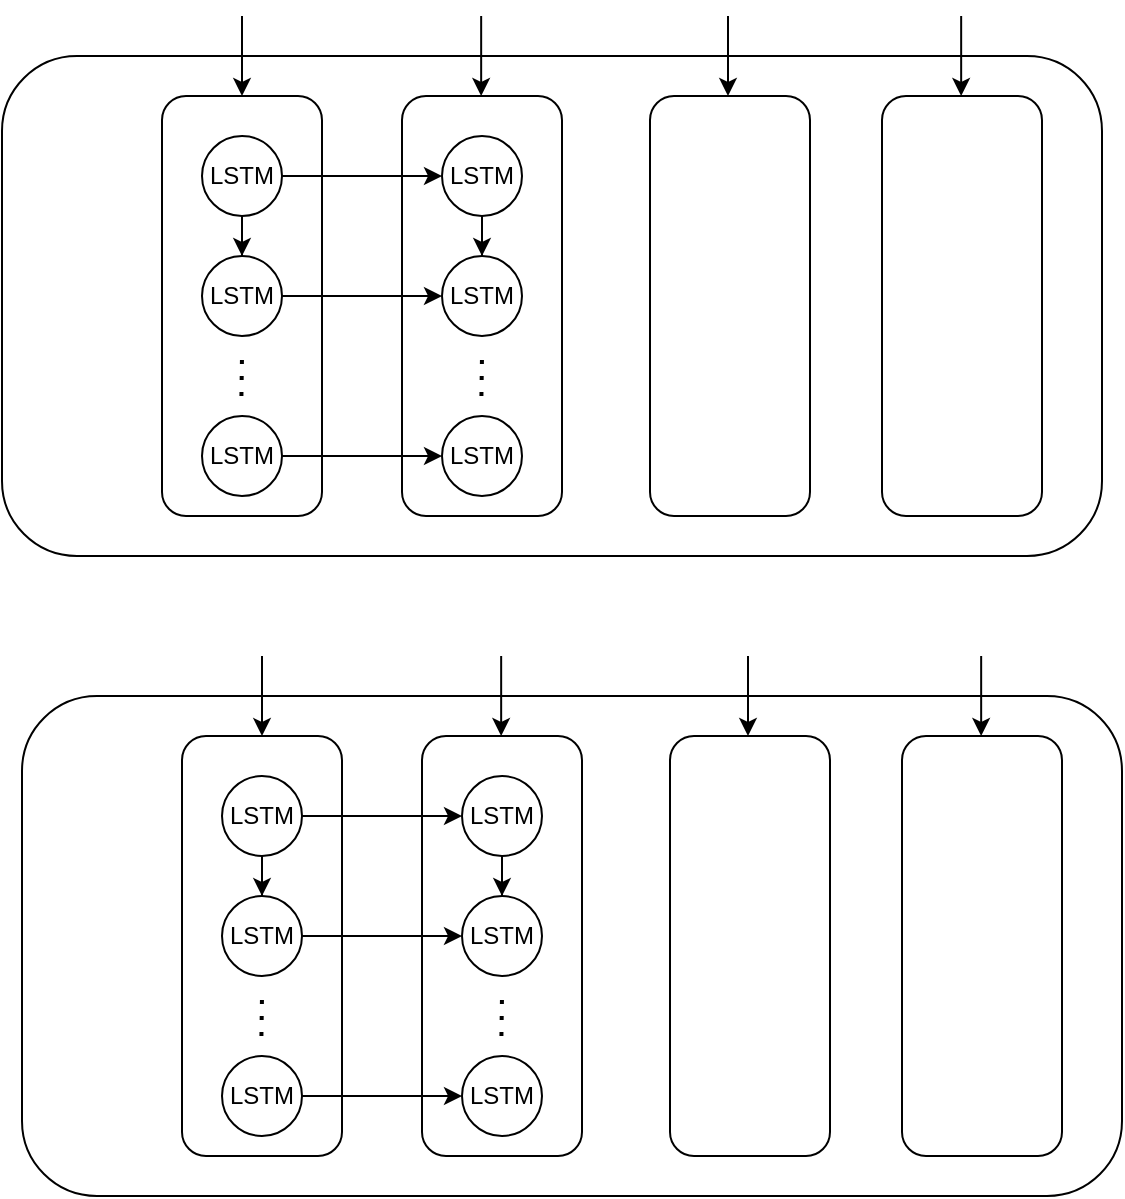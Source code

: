 <mxfile version="14.4.4" type="github">
  <diagram id="JIANmT2nnOIBF4YDTT5s" name="第 1 页">
    <mxGraphModel dx="1673" dy="944" grid="1" gridSize="10" guides="1" tooltips="1" connect="1" arrows="1" fold="1" page="1" pageScale="1" pageWidth="827" pageHeight="1169" math="0" shadow="0">
      <root>
        <mxCell id="0" />
        <mxCell id="1" parent="0" />
        <mxCell id="ffXGzlUsW7iirdP9C00W-28" value="" style="rounded=1;whiteSpace=wrap;html=1;fillColor=none;" vertex="1" parent="1">
          <mxGeometry x="50" y="70" width="550" height="250" as="geometry" />
        </mxCell>
        <mxCell id="ffXGzlUsW7iirdP9C00W-2" value="" style="rounded=1;whiteSpace=wrap;html=1;" vertex="1" parent="1">
          <mxGeometry x="130" y="90" width="80" height="210" as="geometry" />
        </mxCell>
        <mxCell id="ffXGzlUsW7iirdP9C00W-6" value="" style="edgeStyle=orthogonalEdgeStyle;rounded=0;orthogonalLoop=1;jettySize=auto;html=1;" edge="1" parent="1" source="ffXGzlUsW7iirdP9C00W-1" target="ffXGzlUsW7iirdP9C00W-4">
          <mxGeometry relative="1" as="geometry" />
        </mxCell>
        <mxCell id="ffXGzlUsW7iirdP9C00W-1" value="LSTM" style="ellipse;whiteSpace=wrap;html=1;aspect=fixed;" vertex="1" parent="1">
          <mxGeometry x="150" y="110" width="40" height="40" as="geometry" />
        </mxCell>
        <mxCell id="ffXGzlUsW7iirdP9C00W-3" value="&lt;span&gt;LSTM&lt;/span&gt;" style="ellipse;whiteSpace=wrap;html=1;aspect=fixed;" vertex="1" parent="1">
          <mxGeometry x="150" y="250" width="40" height="40" as="geometry" />
        </mxCell>
        <mxCell id="ffXGzlUsW7iirdP9C00W-4" value="&lt;span&gt;LSTM&lt;/span&gt;" style="ellipse;whiteSpace=wrap;html=1;aspect=fixed;" vertex="1" parent="1">
          <mxGeometry x="150" y="170" width="40" height="40" as="geometry" />
        </mxCell>
        <mxCell id="ffXGzlUsW7iirdP9C00W-5" value="" style="endArrow=none;dashed=1;html=1;dashPattern=1 3;strokeWidth=2;" edge="1" parent="1">
          <mxGeometry width="50" height="50" relative="1" as="geometry">
            <mxPoint x="169.71" y="240" as="sourcePoint" />
            <mxPoint x="170" y="220" as="targetPoint" />
          </mxGeometry>
        </mxCell>
        <mxCell id="ffXGzlUsW7iirdP9C00W-7" value="" style="rounded=1;whiteSpace=wrap;html=1;" vertex="1" parent="1">
          <mxGeometry x="250" y="90" width="80" height="210" as="geometry" />
        </mxCell>
        <mxCell id="ffXGzlUsW7iirdP9C00W-8" value="" style="edgeStyle=orthogonalEdgeStyle;rounded=0;orthogonalLoop=1;jettySize=auto;html=1;" edge="1" parent="1" source="ffXGzlUsW7iirdP9C00W-9" target="ffXGzlUsW7iirdP9C00W-11">
          <mxGeometry relative="1" as="geometry" />
        </mxCell>
        <mxCell id="ffXGzlUsW7iirdP9C00W-9" value="LSTM" style="ellipse;whiteSpace=wrap;html=1;aspect=fixed;" vertex="1" parent="1">
          <mxGeometry x="270" y="110" width="40" height="40" as="geometry" />
        </mxCell>
        <mxCell id="ffXGzlUsW7iirdP9C00W-10" value="&lt;span&gt;LSTM&lt;/span&gt;" style="ellipse;whiteSpace=wrap;html=1;aspect=fixed;" vertex="1" parent="1">
          <mxGeometry x="270" y="250" width="40" height="40" as="geometry" />
        </mxCell>
        <mxCell id="ffXGzlUsW7iirdP9C00W-11" value="&lt;span&gt;LSTM&lt;/span&gt;" style="ellipse;whiteSpace=wrap;html=1;aspect=fixed;" vertex="1" parent="1">
          <mxGeometry x="270" y="170" width="40" height="40" as="geometry" />
        </mxCell>
        <mxCell id="ffXGzlUsW7iirdP9C00W-12" value="" style="endArrow=none;dashed=1;html=1;dashPattern=1 3;strokeWidth=2;" edge="1" parent="1">
          <mxGeometry width="50" height="50" relative="1" as="geometry">
            <mxPoint x="289.71" y="240" as="sourcePoint" />
            <mxPoint x="290" y="220" as="targetPoint" />
          </mxGeometry>
        </mxCell>
        <mxCell id="ffXGzlUsW7iirdP9C00W-13" value="" style="edgeStyle=orthogonalEdgeStyle;rounded=0;orthogonalLoop=1;jettySize=auto;html=1;" edge="1" parent="1" source="ffXGzlUsW7iirdP9C00W-1" target="ffXGzlUsW7iirdP9C00W-9">
          <mxGeometry relative="1" as="geometry" />
        </mxCell>
        <mxCell id="ffXGzlUsW7iirdP9C00W-14" value="" style="edgeStyle=orthogonalEdgeStyle;rounded=0;orthogonalLoop=1;jettySize=auto;html=1;" edge="1" parent="1" source="ffXGzlUsW7iirdP9C00W-4" target="ffXGzlUsW7iirdP9C00W-11">
          <mxGeometry relative="1" as="geometry" />
        </mxCell>
        <mxCell id="ffXGzlUsW7iirdP9C00W-15" value="" style="edgeStyle=orthogonalEdgeStyle;rounded=0;orthogonalLoop=1;jettySize=auto;html=1;" edge="1" parent="1" source="ffXGzlUsW7iirdP9C00W-3" target="ffXGzlUsW7iirdP9C00W-10">
          <mxGeometry relative="1" as="geometry" />
        </mxCell>
        <mxCell id="ffXGzlUsW7iirdP9C00W-22" value="" style="rounded=1;whiteSpace=wrap;html=1;" vertex="1" parent="1">
          <mxGeometry x="374" y="90" width="80" height="210" as="geometry" />
        </mxCell>
        <mxCell id="ffXGzlUsW7iirdP9C00W-23" value="" style="rounded=1;whiteSpace=wrap;html=1;" vertex="1" parent="1">
          <mxGeometry x="490" y="90" width="80" height="210" as="geometry" />
        </mxCell>
        <mxCell id="ffXGzlUsW7iirdP9C00W-24" value="" style="endArrow=classic;html=1;entryX=0.5;entryY=0;entryDx=0;entryDy=0;" edge="1" parent="1" target="ffXGzlUsW7iirdP9C00W-2">
          <mxGeometry width="50" height="50" relative="1" as="geometry">
            <mxPoint x="170" y="50" as="sourcePoint" />
            <mxPoint x="510" y="190" as="targetPoint" />
          </mxGeometry>
        </mxCell>
        <mxCell id="ffXGzlUsW7iirdP9C00W-25" value="" style="endArrow=classic;html=1;entryX=0.5;entryY=0;entryDx=0;entryDy=0;" edge="1" parent="1">
          <mxGeometry width="50" height="50" relative="1" as="geometry">
            <mxPoint x="289.58" y="50" as="sourcePoint" />
            <mxPoint x="289.58" y="90" as="targetPoint" />
          </mxGeometry>
        </mxCell>
        <mxCell id="ffXGzlUsW7iirdP9C00W-26" value="" style="endArrow=classic;html=1;entryX=0.5;entryY=0;entryDx=0;entryDy=0;" edge="1" parent="1">
          <mxGeometry width="50" height="50" relative="1" as="geometry">
            <mxPoint x="413" y="50" as="sourcePoint" />
            <mxPoint x="413" y="90" as="targetPoint" />
          </mxGeometry>
        </mxCell>
        <mxCell id="ffXGzlUsW7iirdP9C00W-27" value="" style="endArrow=classic;html=1;entryX=0.5;entryY=0;entryDx=0;entryDy=0;" edge="1" parent="1">
          <mxGeometry width="50" height="50" relative="1" as="geometry">
            <mxPoint x="529.58" y="50" as="sourcePoint" />
            <mxPoint x="529.58" y="90" as="targetPoint" />
          </mxGeometry>
        </mxCell>
        <mxCell id="ffXGzlUsW7iirdP9C00W-29" value="" style="rounded=1;whiteSpace=wrap;html=1;fillColor=none;" vertex="1" parent="1">
          <mxGeometry x="60" y="390" width="550" height="250" as="geometry" />
        </mxCell>
        <mxCell id="ffXGzlUsW7iirdP9C00W-30" value="" style="rounded=1;whiteSpace=wrap;html=1;" vertex="1" parent="1">
          <mxGeometry x="140" y="410" width="80" height="210" as="geometry" />
        </mxCell>
        <mxCell id="ffXGzlUsW7iirdP9C00W-31" value="" style="edgeStyle=orthogonalEdgeStyle;rounded=0;orthogonalLoop=1;jettySize=auto;html=1;" edge="1" parent="1" source="ffXGzlUsW7iirdP9C00W-32" target="ffXGzlUsW7iirdP9C00W-34">
          <mxGeometry relative="1" as="geometry" />
        </mxCell>
        <mxCell id="ffXGzlUsW7iirdP9C00W-32" value="LSTM" style="ellipse;whiteSpace=wrap;html=1;aspect=fixed;" vertex="1" parent="1">
          <mxGeometry x="160" y="430" width="40" height="40" as="geometry" />
        </mxCell>
        <mxCell id="ffXGzlUsW7iirdP9C00W-33" value="&lt;span&gt;LSTM&lt;/span&gt;" style="ellipse;whiteSpace=wrap;html=1;aspect=fixed;" vertex="1" parent="1">
          <mxGeometry x="160" y="570" width="40" height="40" as="geometry" />
        </mxCell>
        <mxCell id="ffXGzlUsW7iirdP9C00W-34" value="&lt;span&gt;LSTM&lt;/span&gt;" style="ellipse;whiteSpace=wrap;html=1;aspect=fixed;" vertex="1" parent="1">
          <mxGeometry x="160" y="490" width="40" height="40" as="geometry" />
        </mxCell>
        <mxCell id="ffXGzlUsW7iirdP9C00W-35" value="" style="endArrow=none;dashed=1;html=1;dashPattern=1 3;strokeWidth=2;" edge="1" parent="1">
          <mxGeometry width="50" height="50" relative="1" as="geometry">
            <mxPoint x="179.71" y="560" as="sourcePoint" />
            <mxPoint x="180" y="540" as="targetPoint" />
          </mxGeometry>
        </mxCell>
        <mxCell id="ffXGzlUsW7iirdP9C00W-36" value="" style="rounded=1;whiteSpace=wrap;html=1;" vertex="1" parent="1">
          <mxGeometry x="260" y="410" width="80" height="210" as="geometry" />
        </mxCell>
        <mxCell id="ffXGzlUsW7iirdP9C00W-37" value="" style="edgeStyle=orthogonalEdgeStyle;rounded=0;orthogonalLoop=1;jettySize=auto;html=1;" edge="1" parent="1" source="ffXGzlUsW7iirdP9C00W-38" target="ffXGzlUsW7iirdP9C00W-40">
          <mxGeometry relative="1" as="geometry" />
        </mxCell>
        <mxCell id="ffXGzlUsW7iirdP9C00W-38" value="LSTM" style="ellipse;whiteSpace=wrap;html=1;aspect=fixed;" vertex="1" parent="1">
          <mxGeometry x="280" y="430" width="40" height="40" as="geometry" />
        </mxCell>
        <mxCell id="ffXGzlUsW7iirdP9C00W-39" value="&lt;span&gt;LSTM&lt;/span&gt;" style="ellipse;whiteSpace=wrap;html=1;aspect=fixed;" vertex="1" parent="1">
          <mxGeometry x="280" y="570" width="40" height="40" as="geometry" />
        </mxCell>
        <mxCell id="ffXGzlUsW7iirdP9C00W-40" value="&lt;span&gt;LSTM&lt;/span&gt;" style="ellipse;whiteSpace=wrap;html=1;aspect=fixed;" vertex="1" parent="1">
          <mxGeometry x="280" y="490" width="40" height="40" as="geometry" />
        </mxCell>
        <mxCell id="ffXGzlUsW7iirdP9C00W-41" value="" style="endArrow=none;dashed=1;html=1;dashPattern=1 3;strokeWidth=2;" edge="1" parent="1">
          <mxGeometry width="50" height="50" relative="1" as="geometry">
            <mxPoint x="299.71" y="560" as="sourcePoint" />
            <mxPoint x="300" y="540" as="targetPoint" />
          </mxGeometry>
        </mxCell>
        <mxCell id="ffXGzlUsW7iirdP9C00W-42" value="" style="edgeStyle=orthogonalEdgeStyle;rounded=0;orthogonalLoop=1;jettySize=auto;html=1;" edge="1" parent="1" source="ffXGzlUsW7iirdP9C00W-32" target="ffXGzlUsW7iirdP9C00W-38">
          <mxGeometry relative="1" as="geometry" />
        </mxCell>
        <mxCell id="ffXGzlUsW7iirdP9C00W-43" value="" style="edgeStyle=orthogonalEdgeStyle;rounded=0;orthogonalLoop=1;jettySize=auto;html=1;" edge="1" parent="1" source="ffXGzlUsW7iirdP9C00W-34" target="ffXGzlUsW7iirdP9C00W-40">
          <mxGeometry relative="1" as="geometry" />
        </mxCell>
        <mxCell id="ffXGzlUsW7iirdP9C00W-44" value="" style="edgeStyle=orthogonalEdgeStyle;rounded=0;orthogonalLoop=1;jettySize=auto;html=1;" edge="1" parent="1" source="ffXGzlUsW7iirdP9C00W-33" target="ffXGzlUsW7iirdP9C00W-39">
          <mxGeometry relative="1" as="geometry" />
        </mxCell>
        <mxCell id="ffXGzlUsW7iirdP9C00W-45" value="" style="rounded=1;whiteSpace=wrap;html=1;" vertex="1" parent="1">
          <mxGeometry x="384" y="410" width="80" height="210" as="geometry" />
        </mxCell>
        <mxCell id="ffXGzlUsW7iirdP9C00W-46" value="" style="rounded=1;whiteSpace=wrap;html=1;" vertex="1" parent="1">
          <mxGeometry x="500" y="410" width="80" height="210" as="geometry" />
        </mxCell>
        <mxCell id="ffXGzlUsW7iirdP9C00W-47" value="" style="endArrow=classic;html=1;entryX=0.5;entryY=0;entryDx=0;entryDy=0;" edge="1" parent="1" target="ffXGzlUsW7iirdP9C00W-30">
          <mxGeometry width="50" height="50" relative="1" as="geometry">
            <mxPoint x="180" y="370" as="sourcePoint" />
            <mxPoint x="520" y="510" as="targetPoint" />
          </mxGeometry>
        </mxCell>
        <mxCell id="ffXGzlUsW7iirdP9C00W-48" value="" style="endArrow=classic;html=1;entryX=0.5;entryY=0;entryDx=0;entryDy=0;" edge="1" parent="1">
          <mxGeometry width="50" height="50" relative="1" as="geometry">
            <mxPoint x="299.58" y="370" as="sourcePoint" />
            <mxPoint x="299.58" y="410" as="targetPoint" />
          </mxGeometry>
        </mxCell>
        <mxCell id="ffXGzlUsW7iirdP9C00W-49" value="" style="endArrow=classic;html=1;entryX=0.5;entryY=0;entryDx=0;entryDy=0;" edge="1" parent="1">
          <mxGeometry width="50" height="50" relative="1" as="geometry">
            <mxPoint x="423" y="370" as="sourcePoint" />
            <mxPoint x="423" y="410" as="targetPoint" />
          </mxGeometry>
        </mxCell>
        <mxCell id="ffXGzlUsW7iirdP9C00W-50" value="" style="endArrow=classic;html=1;entryX=0.5;entryY=0;entryDx=0;entryDy=0;" edge="1" parent="1">
          <mxGeometry width="50" height="50" relative="1" as="geometry">
            <mxPoint x="539.58" y="370" as="sourcePoint" />
            <mxPoint x="539.58" y="410" as="targetPoint" />
          </mxGeometry>
        </mxCell>
      </root>
    </mxGraphModel>
  </diagram>
</mxfile>
